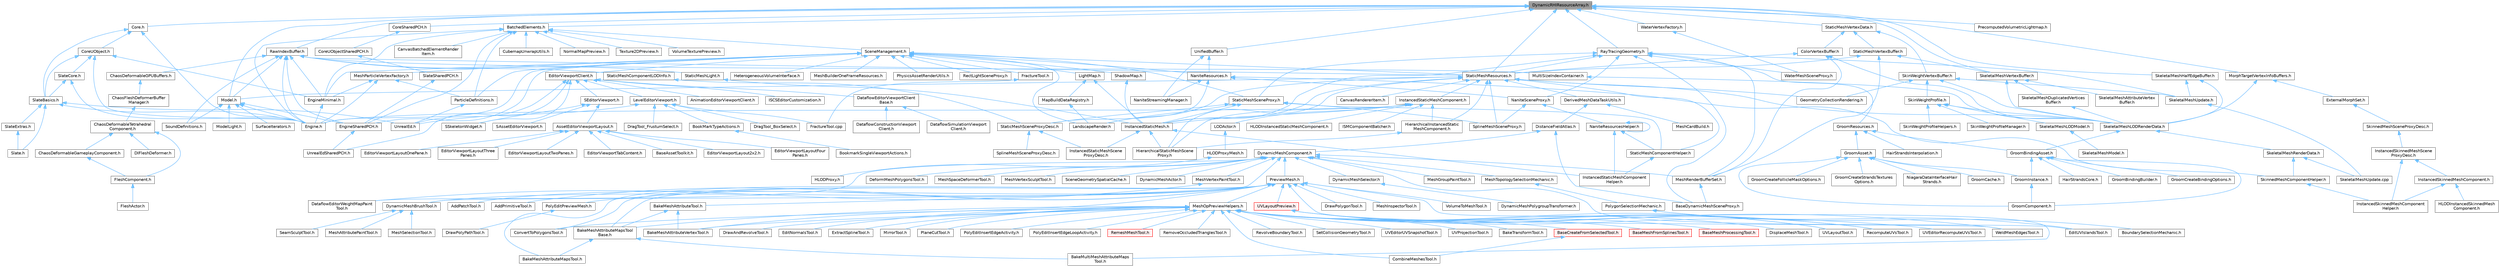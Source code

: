 digraph "DynamicRHIResourceArray.h"
{
 // INTERACTIVE_SVG=YES
 // LATEX_PDF_SIZE
  bgcolor="transparent";
  edge [fontname=Helvetica,fontsize=10,labelfontname=Helvetica,labelfontsize=10];
  node [fontname=Helvetica,fontsize=10,shape=box,height=0.2,width=0.4];
  Node1 [id="Node000001",label="DynamicRHIResourceArray.h",height=0.2,width=0.4,color="gray40", fillcolor="grey60", style="filled", fontcolor="black",tooltip=" "];
  Node1 -> Node2 [id="edge1_Node000001_Node000002",dir="back",color="steelblue1",style="solid",tooltip=" "];
  Node2 [id="Node000002",label="BatchedElements.h",height=0.2,width=0.4,color="grey40", fillcolor="white", style="filled",URL="$d5/dde/BatchedElements_8h.html",tooltip=" "];
  Node2 -> Node3 [id="edge2_Node000002_Node000003",dir="back",color="steelblue1",style="solid",tooltip=" "];
  Node3 [id="Node000003",label="CanvasBatchedElementRender\lItem.h",height=0.2,width=0.4,color="grey40", fillcolor="white", style="filled",URL="$d4/d4b/CanvasBatchedElementRenderItem_8h.html",tooltip=" "];
  Node2 -> Node4 [id="edge3_Node000002_Node000004",dir="back",color="steelblue1",style="solid",tooltip=" "];
  Node4 [id="Node000004",label="CubemapUnwrapUtils.h",height=0.2,width=0.4,color="grey40", fillcolor="white", style="filled",URL="$dd/d68/CubemapUnwrapUtils_8h.html",tooltip=" "];
  Node2 -> Node5 [id="edge4_Node000002_Node000005",dir="back",color="steelblue1",style="solid",tooltip=" "];
  Node5 [id="Node000005",label="Engine.h",height=0.2,width=0.4,color="grey40", fillcolor="white", style="filled",URL="$d1/d34/Public_2Engine_8h.html",tooltip=" "];
  Node2 -> Node6 [id="edge5_Node000002_Node000006",dir="back",color="steelblue1",style="solid",tooltip=" "];
  Node6 [id="Node000006",label="EngineMinimal.h",height=0.2,width=0.4,color="grey40", fillcolor="white", style="filled",URL="$d0/d2c/EngineMinimal_8h.html",tooltip=" "];
  Node6 -> Node5 [id="edge6_Node000006_Node000005",dir="back",color="steelblue1",style="solid",tooltip=" "];
  Node2 -> Node7 [id="edge7_Node000002_Node000007",dir="back",color="steelblue1",style="solid",tooltip=" "];
  Node7 [id="Node000007",label="EngineSharedPCH.h",height=0.2,width=0.4,color="grey40", fillcolor="white", style="filled",URL="$dc/dbb/EngineSharedPCH_8h.html",tooltip=" "];
  Node7 -> Node8 [id="edge8_Node000007_Node000008",dir="back",color="steelblue1",style="solid",tooltip=" "];
  Node8 [id="Node000008",label="UnrealEdSharedPCH.h",height=0.2,width=0.4,color="grey40", fillcolor="white", style="filled",URL="$d1/de6/UnrealEdSharedPCH_8h.html",tooltip=" "];
  Node2 -> Node9 [id="edge9_Node000002_Node000009",dir="back",color="steelblue1",style="solid",tooltip=" "];
  Node9 [id="Node000009",label="NormalMapPreview.h",height=0.2,width=0.4,color="grey40", fillcolor="white", style="filled",URL="$d2/dbe/NormalMapPreview_8h.html",tooltip=" "];
  Node2 -> Node10 [id="edge10_Node000002_Node000010",dir="back",color="steelblue1",style="solid",tooltip=" "];
  Node10 [id="Node000010",label="ParticleDefinitions.h",height=0.2,width=0.4,color="grey40", fillcolor="white", style="filled",URL="$db/dde/ParticleDefinitions_8h.html",tooltip=" "];
  Node10 -> Node11 [id="edge11_Node000010_Node000011",dir="back",color="steelblue1",style="solid",tooltip=" "];
  Node11 [id="Node000011",label="UnrealEd.h",height=0.2,width=0.4,color="grey40", fillcolor="white", style="filled",URL="$d2/d5f/UnrealEd_8h.html",tooltip=" "];
  Node2 -> Node12 [id="edge12_Node000002_Node000012",dir="back",color="steelblue1",style="solid",tooltip=" "];
  Node12 [id="Node000012",label="SceneManagement.h",height=0.2,width=0.4,color="grey40", fillcolor="white", style="filled",URL="$de/db9/SceneManagement_8h.html",tooltip=" "];
  Node12 -> Node13 [id="edge13_Node000012_Node000013",dir="back",color="steelblue1",style="solid",tooltip=" "];
  Node13 [id="Node000013",label="EditorViewportClient.h",height=0.2,width=0.4,color="grey40", fillcolor="white", style="filled",URL="$d4/d41/EditorViewportClient_8h.html",tooltip=" "];
  Node13 -> Node14 [id="edge14_Node000013_Node000014",dir="back",color="steelblue1",style="solid",tooltip=" "];
  Node14 [id="Node000014",label="AnimationEditorViewportClient.h",height=0.2,width=0.4,color="grey40", fillcolor="white", style="filled",URL="$d1/d45/AnimationEditorViewportClient_8h.html",tooltip=" "];
  Node13 -> Node15 [id="edge15_Node000013_Node000015",dir="back",color="steelblue1",style="solid",tooltip=" "];
  Node15 [id="Node000015",label="DataflowEditorViewportClient\lBase.h",height=0.2,width=0.4,color="grey40", fillcolor="white", style="filled",URL="$d8/ddd/DataflowEditorViewportClientBase_8h.html",tooltip=" "];
  Node15 -> Node16 [id="edge16_Node000015_Node000016",dir="back",color="steelblue1",style="solid",tooltip=" "];
  Node16 [id="Node000016",label="DataflowConstructionViewport\lClient.h",height=0.2,width=0.4,color="grey40", fillcolor="white", style="filled",URL="$d5/da1/DataflowConstructionViewportClient_8h.html",tooltip=" "];
  Node15 -> Node17 [id="edge17_Node000015_Node000017",dir="back",color="steelblue1",style="solid",tooltip=" "];
  Node17 [id="Node000017",label="DataflowSimulationViewport\lClient.h",height=0.2,width=0.4,color="grey40", fillcolor="white", style="filled",URL="$da/d6a/DataflowSimulationViewportClient_8h.html",tooltip=" "];
  Node13 -> Node18 [id="edge18_Node000013_Node000018",dir="back",color="steelblue1",style="solid",tooltip=" "];
  Node18 [id="Node000018",label="ISCSEditorCustomization.h",height=0.2,width=0.4,color="grey40", fillcolor="white", style="filled",URL="$de/d19/ISCSEditorCustomization_8h.html",tooltip=" "];
  Node13 -> Node19 [id="edge19_Node000013_Node000019",dir="back",color="steelblue1",style="solid",tooltip=" "];
  Node19 [id="Node000019",label="LevelEditorViewport.h",height=0.2,width=0.4,color="grey40", fillcolor="white", style="filled",URL="$d4/ddf/LevelEditorViewport_8h.html",tooltip=" "];
  Node19 -> Node20 [id="edge20_Node000019_Node000020",dir="back",color="steelblue1",style="solid",tooltip=" "];
  Node20 [id="Node000020",label="BookMarkTypeActions.h",height=0.2,width=0.4,color="grey40", fillcolor="white", style="filled",URL="$d0/d2f/BookMarkTypeActions_8h.html",tooltip=" "];
  Node20 -> Node21 [id="edge21_Node000020_Node000021",dir="back",color="steelblue1",style="solid",tooltip=" "];
  Node21 [id="Node000021",label="BookmarkSingleViewportActions.h",height=0.2,width=0.4,color="grey40", fillcolor="white", style="filled",URL="$d3/dd5/BookmarkSingleViewportActions_8h.html",tooltip=" "];
  Node19 -> Node22 [id="edge22_Node000019_Node000022",dir="back",color="steelblue1",style="solid",tooltip=" "];
  Node22 [id="Node000022",label="DragTool_BoxSelect.h",height=0.2,width=0.4,color="grey40", fillcolor="white", style="filled",URL="$da/dbf/DragTool__BoxSelect_8h.html",tooltip=" "];
  Node19 -> Node23 [id="edge23_Node000019_Node000023",dir="back",color="steelblue1",style="solid",tooltip=" "];
  Node23 [id="Node000023",label="DragTool_FrustumSelect.h",height=0.2,width=0.4,color="grey40", fillcolor="white", style="filled",URL="$db/de7/DragTool__FrustumSelect_8h.html",tooltip=" "];
  Node19 -> Node24 [id="edge24_Node000019_Node000024",dir="back",color="steelblue1",style="solid",tooltip=" "];
  Node24 [id="Node000024",label="FractureTool.cpp",height=0.2,width=0.4,color="grey40", fillcolor="white", style="filled",URL="$dc/d9a/FractureTool_8cpp.html",tooltip=" "];
  Node19 -> Node11 [id="edge25_Node000019_Node000011",dir="back",color="steelblue1",style="solid",tooltip=" "];
  Node13 -> Node25 [id="edge26_Node000013_Node000025",dir="back",color="steelblue1",style="solid",tooltip=" "];
  Node25 [id="Node000025",label="SEditorViewport.h",height=0.2,width=0.4,color="grey40", fillcolor="white", style="filled",URL="$dd/de0/SEditorViewport_8h.html",tooltip=" "];
  Node25 -> Node26 [id="edge27_Node000025_Node000026",dir="back",color="steelblue1",style="solid",tooltip=" "];
  Node26 [id="Node000026",label="AssetEditorViewportLayout.h",height=0.2,width=0.4,color="grey40", fillcolor="white", style="filled",URL="$df/d46/AssetEditorViewportLayout_8h.html",tooltip=" "];
  Node26 -> Node27 [id="edge28_Node000026_Node000027",dir="back",color="steelblue1",style="solid",tooltip=" "];
  Node27 [id="Node000027",label="BaseAssetToolkit.h",height=0.2,width=0.4,color="grey40", fillcolor="white", style="filled",URL="$d4/d85/BaseAssetToolkit_8h.html",tooltip=" "];
  Node26 -> Node28 [id="edge29_Node000026_Node000028",dir="back",color="steelblue1",style="solid",tooltip=" "];
  Node28 [id="Node000028",label="EditorViewportLayout2x2.h",height=0.2,width=0.4,color="grey40", fillcolor="white", style="filled",URL="$df/dbd/EditorViewportLayout2x2_8h.html",tooltip=" "];
  Node26 -> Node29 [id="edge30_Node000026_Node000029",dir="back",color="steelblue1",style="solid",tooltip=" "];
  Node29 [id="Node000029",label="EditorViewportLayoutFour\lPanes.h",height=0.2,width=0.4,color="grey40", fillcolor="white", style="filled",URL="$d4/d84/EditorViewportLayoutFourPanes_8h.html",tooltip=" "];
  Node26 -> Node30 [id="edge31_Node000026_Node000030",dir="back",color="steelblue1",style="solid",tooltip=" "];
  Node30 [id="Node000030",label="EditorViewportLayoutOnePane.h",height=0.2,width=0.4,color="grey40", fillcolor="white", style="filled",URL="$d2/da6/EditorViewportLayoutOnePane_8h.html",tooltip=" "];
  Node26 -> Node31 [id="edge32_Node000026_Node000031",dir="back",color="steelblue1",style="solid",tooltip=" "];
  Node31 [id="Node000031",label="EditorViewportLayoutThree\lPanes.h",height=0.2,width=0.4,color="grey40", fillcolor="white", style="filled",URL="$d2/d25/EditorViewportLayoutThreePanes_8h.html",tooltip=" "];
  Node26 -> Node32 [id="edge33_Node000026_Node000032",dir="back",color="steelblue1",style="solid",tooltip=" "];
  Node32 [id="Node000032",label="EditorViewportLayoutTwoPanes.h",height=0.2,width=0.4,color="grey40", fillcolor="white", style="filled",URL="$dc/d66/EditorViewportLayoutTwoPanes_8h.html",tooltip=" "];
  Node26 -> Node33 [id="edge34_Node000026_Node000033",dir="back",color="steelblue1",style="solid",tooltip=" "];
  Node33 [id="Node000033",label="EditorViewportTabContent.h",height=0.2,width=0.4,color="grey40", fillcolor="white", style="filled",URL="$d9/da4/EditorViewportTabContent_8h.html",tooltip=" "];
  Node25 -> Node34 [id="edge35_Node000025_Node000034",dir="back",color="steelblue1",style="solid",tooltip=" "];
  Node34 [id="Node000034",label="SAssetEditorViewport.h",height=0.2,width=0.4,color="grey40", fillcolor="white", style="filled",URL="$df/d5a/SAssetEditorViewport_8h.html",tooltip=" "];
  Node25 -> Node35 [id="edge36_Node000025_Node000035",dir="back",color="steelblue1",style="solid",tooltip=" "];
  Node35 [id="Node000035",label="SSkeletonWidget.h",height=0.2,width=0.4,color="grey40", fillcolor="white", style="filled",URL="$dd/da7/SSkeletonWidget_8h.html",tooltip=" "];
  Node13 -> Node35 [id="edge37_Node000013_Node000035",dir="back",color="steelblue1",style="solid",tooltip=" "];
  Node13 -> Node11 [id="edge38_Node000013_Node000011",dir="back",color="steelblue1",style="solid",tooltip=" "];
  Node13 -> Node8 [id="edge39_Node000013_Node000008",dir="back",color="steelblue1",style="solid",tooltip=" "];
  Node12 -> Node5 [id="edge40_Node000012_Node000005",dir="back",color="steelblue1",style="solid",tooltip=" "];
  Node12 -> Node6 [id="edge41_Node000012_Node000006",dir="back",color="steelblue1",style="solid",tooltip=" "];
  Node12 -> Node7 [id="edge42_Node000012_Node000007",dir="back",color="steelblue1",style="solid",tooltip=" "];
  Node12 -> Node36 [id="edge43_Node000012_Node000036",dir="back",color="steelblue1",style="solid",tooltip=" "];
  Node36 [id="Node000036",label="FractureTool.h",height=0.2,width=0.4,color="grey40", fillcolor="white", style="filled",URL="$d4/d30/FractureTool_8h.html",tooltip=" "];
  Node36 -> Node24 [id="edge44_Node000036_Node000024",dir="back",color="steelblue1",style="solid",tooltip=" "];
  Node12 -> Node37 [id="edge45_Node000012_Node000037",dir="back",color="steelblue1",style="solid",tooltip=" "];
  Node37 [id="Node000037",label="HeterogeneousVolumeInterface.h",height=0.2,width=0.4,color="grey40", fillcolor="white", style="filled",URL="$d3/de3/HeterogeneousVolumeInterface_8h.html",tooltip=" "];
  Node12 -> Node38 [id="edge46_Node000012_Node000038",dir="back",color="steelblue1",style="solid",tooltip=" "];
  Node38 [id="Node000038",label="LandscapeRender.h",height=0.2,width=0.4,color="grey40", fillcolor="white", style="filled",URL="$df/d67/LandscapeRender_8h.html",tooltip=" "];
  Node12 -> Node39 [id="edge47_Node000012_Node000039",dir="back",color="steelblue1",style="solid",tooltip=" "];
  Node39 [id="Node000039",label="LightMap.h",height=0.2,width=0.4,color="grey40", fillcolor="white", style="filled",URL="$d1/d76/LightMap_8h.html",tooltip=" "];
  Node39 -> Node40 [id="edge48_Node000039_Node000040",dir="back",color="steelblue1",style="solid",tooltip=" "];
  Node40 [id="Node000040",label="InstancedStaticMesh.h",height=0.2,width=0.4,color="grey40", fillcolor="white", style="filled",URL="$dd/d89/InstancedStaticMesh_8h.html",tooltip=" "];
  Node40 -> Node41 [id="edge49_Node000040_Node000041",dir="back",color="steelblue1",style="solid",tooltip=" "];
  Node41 [id="Node000041",label="HierarchicalStaticMeshScene\lProxy.h",height=0.2,width=0.4,color="grey40", fillcolor="white", style="filled",URL="$d3/d4d/HierarchicalStaticMeshSceneProxy_8h.html",tooltip=" "];
  Node40 -> Node42 [id="edge50_Node000040_Node000042",dir="back",color="steelblue1",style="solid",tooltip=" "];
  Node42 [id="Node000042",label="InstancedStaticMeshComponent\lHelper.h",height=0.2,width=0.4,color="grey40", fillcolor="white", style="filled",URL="$dc/dc7/InstancedStaticMeshComponentHelper_8h.html",tooltip=" "];
  Node40 -> Node43 [id="edge51_Node000040_Node000043",dir="back",color="steelblue1",style="solid",tooltip=" "];
  Node43 [id="Node000043",label="InstancedStaticMeshScene\lProxyDesc.h",height=0.2,width=0.4,color="grey40", fillcolor="white", style="filled",URL="$db/dcf/InstancedStaticMeshSceneProxyDesc_8h.html",tooltip=" "];
  Node39 -> Node44 [id="edge52_Node000039_Node000044",dir="back",color="steelblue1",style="solid",tooltip=" "];
  Node44 [id="Node000044",label="MapBuildDataRegistry.h",height=0.2,width=0.4,color="grey40", fillcolor="white", style="filled",URL="$df/dac/MapBuildDataRegistry_8h.html",tooltip=" "];
  Node44 -> Node38 [id="edge53_Node000044_Node000038",dir="back",color="steelblue1",style="solid",tooltip=" "];
  Node12 -> Node45 [id="edge54_Node000012_Node000045",dir="back",color="steelblue1",style="solid",tooltip=" "];
  Node45 [id="Node000045",label="MeshBuilderOneFrameResources.h",height=0.2,width=0.4,color="grey40", fillcolor="white", style="filled",URL="$df/d7c/MeshBuilderOneFrameResources_8h.html",tooltip=" "];
  Node12 -> Node46 [id="edge55_Node000012_Node000046",dir="back",color="steelblue1",style="solid",tooltip=" "];
  Node46 [id="Node000046",label="MeshParticleVertexFactory.h",height=0.2,width=0.4,color="grey40", fillcolor="white", style="filled",URL="$d5/d83/MeshParticleVertexFactory_8h.html",tooltip=" "];
  Node46 -> Node5 [id="edge56_Node000046_Node000005",dir="back",color="steelblue1",style="solid",tooltip=" "];
  Node46 -> Node6 [id="edge57_Node000046_Node000006",dir="back",color="steelblue1",style="solid",tooltip=" "];
  Node46 -> Node10 [id="edge58_Node000046_Node000010",dir="back",color="steelblue1",style="solid",tooltip=" "];
  Node12 -> Node47 [id="edge59_Node000012_Node000047",dir="back",color="steelblue1",style="solid",tooltip=" "];
  Node47 [id="Node000047",label="NaniteResources.h",height=0.2,width=0.4,color="grey40", fillcolor="white", style="filled",URL="$d7/d8b/NaniteResources_8h.html",tooltip=" "];
  Node47 -> Node48 [id="edge60_Node000047_Node000048",dir="back",color="steelblue1",style="solid",tooltip=" "];
  Node48 [id="Node000048",label="NaniteSceneProxy.h",height=0.2,width=0.4,color="grey40", fillcolor="white", style="filled",URL="$de/dae/NaniteSceneProxy_8h.html",tooltip=" "];
  Node48 -> Node49 [id="edge61_Node000048_Node000049",dir="back",color="steelblue1",style="solid",tooltip=" "];
  Node49 [id="Node000049",label="NaniteResourcesHelper.h",height=0.2,width=0.4,color="grey40", fillcolor="white", style="filled",URL="$dc/d48/NaniteResourcesHelper_8h.html",tooltip=" "];
  Node49 -> Node42 [id="edge62_Node000049_Node000042",dir="back",color="steelblue1",style="solid",tooltip=" "];
  Node49 -> Node49 [id="edge63_Node000049_Node000049",dir="back",color="steelblue1",style="solid",tooltip=" "];
  Node49 -> Node50 [id="edge64_Node000049_Node000050",dir="back",color="steelblue1",style="solid",tooltip=" "];
  Node50 [id="Node000050",label="StaticMeshComponentHelper.h",height=0.2,width=0.4,color="grey40", fillcolor="white", style="filled",URL="$dc/dc1/StaticMeshComponentHelper_8h.html",tooltip=" "];
  Node50 -> Node42 [id="edge65_Node000050_Node000042",dir="back",color="steelblue1",style="solid",tooltip=" "];
  Node48 -> Node51 [id="edge66_Node000048_Node000051",dir="back",color="steelblue1",style="solid",tooltip=" "];
  Node51 [id="Node000051",label="SplineMeshSceneProxy.h",height=0.2,width=0.4,color="grey40", fillcolor="white", style="filled",URL="$dd/dcb/SplineMeshSceneProxy_8h.html",tooltip=" "];
  Node47 -> Node52 [id="edge67_Node000047_Node000052",dir="back",color="steelblue1",style="solid",tooltip=" "];
  Node52 [id="Node000052",label="NaniteStreamingManager.h",height=0.2,width=0.4,color="grey40", fillcolor="white", style="filled",URL="$d2/d3f/NaniteStreamingManager_8h.html",tooltip=" "];
  Node47 -> Node53 [id="edge68_Node000047_Node000053",dir="back",color="steelblue1",style="solid",tooltip=" "];
  Node53 [id="Node000053",label="SkinnedMeshComponentHelper.h",height=0.2,width=0.4,color="grey40", fillcolor="white", style="filled",URL="$db/d81/SkinnedMeshComponentHelper_8h.html",tooltip=" "];
  Node53 -> Node54 [id="edge69_Node000053_Node000054",dir="back",color="steelblue1",style="solid",tooltip=" "];
  Node54 [id="Node000054",label="InstancedSkinnedMeshComponent\lHelper.h",height=0.2,width=0.4,color="grey40", fillcolor="white", style="filled",URL="$d1/d86/InstancedSkinnedMeshComponentHelper_8h.html",tooltip=" "];
  Node47 -> Node55 [id="edge70_Node000047_Node000055",dir="back",color="steelblue1",style="solid",tooltip=" "];
  Node55 [id="Node000055",label="StaticMeshSceneProxyDesc.h",height=0.2,width=0.4,color="grey40", fillcolor="white", style="filled",URL="$d0/d31/StaticMeshSceneProxyDesc_8h.html",tooltip=" "];
  Node55 -> Node43 [id="edge71_Node000055_Node000043",dir="back",color="steelblue1",style="solid",tooltip=" "];
  Node55 -> Node56 [id="edge72_Node000055_Node000056",dir="back",color="steelblue1",style="solid",tooltip=" "];
  Node56 [id="Node000056",label="SplineMeshSceneProxyDesc.h",height=0.2,width=0.4,color="grey40", fillcolor="white", style="filled",URL="$db/d1b/SplineMeshSceneProxyDesc_8h.html",tooltip=" "];
  Node12 -> Node10 [id="edge73_Node000012_Node000010",dir="back",color="steelblue1",style="solid",tooltip=" "];
  Node12 -> Node57 [id="edge74_Node000012_Node000057",dir="back",color="steelblue1",style="solid",tooltip=" "];
  Node57 [id="Node000057",label="PhysicsAssetRenderUtils.h",height=0.2,width=0.4,color="grey40", fillcolor="white", style="filled",URL="$d2/dee/PhysicsAssetRenderUtils_8h.html",tooltip=" "];
  Node12 -> Node58 [id="edge75_Node000012_Node000058",dir="back",color="steelblue1",style="solid",tooltip=" "];
  Node58 [id="Node000058",label="RectLightSceneProxy.h",height=0.2,width=0.4,color="grey40", fillcolor="white", style="filled",URL="$d4/d78/RectLightSceneProxy_8h.html",tooltip=" "];
  Node12 -> Node59 [id="edge76_Node000012_Node000059",dir="back",color="steelblue1",style="solid",tooltip=" "];
  Node59 [id="Node000059",label="ShadowMap.h",height=0.2,width=0.4,color="grey40", fillcolor="white", style="filled",URL="$d1/ddb/ShadowMap_8h.html",tooltip=" "];
  Node59 -> Node40 [id="edge77_Node000059_Node000040",dir="back",color="steelblue1",style="solid",tooltip=" "];
  Node12 -> Node60 [id="edge78_Node000012_Node000060",dir="back",color="steelblue1",style="solid",tooltip=" "];
  Node60 [id="Node000060",label="StaticMeshResources.h",height=0.2,width=0.4,color="grey40", fillcolor="white", style="filled",URL="$d0/db7/StaticMeshResources_8h.html",tooltip=" "];
  Node60 -> Node61 [id="edge79_Node000060_Node000061",dir="back",color="steelblue1",style="solid",tooltip=" "];
  Node61 [id="Node000061",label="CanvasRendererItem.h",height=0.2,width=0.4,color="grey40", fillcolor="white", style="filled",URL="$d7/d93/CanvasRendererItem_8h.html",tooltip=" "];
  Node60 -> Node62 [id="edge80_Node000060_Node000062",dir="back",color="steelblue1",style="solid",tooltip=" "];
  Node62 [id="Node000062",label="DerivedMeshDataTaskUtils.h",height=0.2,width=0.4,color="grey40", fillcolor="white", style="filled",URL="$d2/d98/DerivedMeshDataTaskUtils_8h.html",tooltip=" "];
  Node62 -> Node63 [id="edge81_Node000062_Node000063",dir="back",color="steelblue1",style="solid",tooltip=" "];
  Node63 [id="Node000063",label="DistanceFieldAtlas.h",height=0.2,width=0.4,color="grey40", fillcolor="white", style="filled",URL="$df/def/DistanceFieldAtlas_8h.html",tooltip=" "];
  Node63 -> Node64 [id="edge82_Node000063_Node000064",dir="back",color="steelblue1",style="solid",tooltip=" "];
  Node64 [id="Node000064",label="BaseDynamicMeshSceneProxy.h",height=0.2,width=0.4,color="grey40", fillcolor="white", style="filled",URL="$d2/dee/BaseDynamicMeshSceneProxy_8h.html",tooltip=" "];
  Node63 -> Node65 [id="edge83_Node000063_Node000065",dir="back",color="steelblue1",style="solid",tooltip=" "];
  Node65 [id="Node000065",label="DynamicMeshComponent.h",height=0.2,width=0.4,color="grey40", fillcolor="white", style="filled",URL="$d8/d66/DynamicMeshComponent_8h.html",tooltip=" "];
  Node65 -> Node66 [id="edge84_Node000065_Node000066",dir="back",color="steelblue1",style="solid",tooltip=" "];
  Node66 [id="Node000066",label="DataflowEditorWeightMapPaint\lTool.h",height=0.2,width=0.4,color="grey40", fillcolor="white", style="filled",URL="$db/d46/DataflowEditorWeightMapPaintTool_8h.html",tooltip=" "];
  Node65 -> Node67 [id="edge85_Node000065_Node000067",dir="back",color="steelblue1",style="solid",tooltip=" "];
  Node67 [id="Node000067",label="DeformMeshPolygonsTool.h",height=0.2,width=0.4,color="grey40", fillcolor="white", style="filled",URL="$db/d72/DeformMeshPolygonsTool_8h.html",tooltip=" "];
  Node65 -> Node68 [id="edge86_Node000065_Node000068",dir="back",color="steelblue1",style="solid",tooltip=" "];
  Node68 [id="Node000068",label="DynamicMeshActor.h",height=0.2,width=0.4,color="grey40", fillcolor="white", style="filled",URL="$d1/d71/DynamicMeshActor_8h.html",tooltip=" "];
  Node65 -> Node69 [id="edge87_Node000065_Node000069",dir="back",color="steelblue1",style="solid",tooltip=" "];
  Node69 [id="Node000069",label="DynamicMeshBrushTool.h",height=0.2,width=0.4,color="grey40", fillcolor="white", style="filled",URL="$da/d04/DynamicMeshBrushTool_8h.html",tooltip=" "];
  Node69 -> Node70 [id="edge88_Node000069_Node000070",dir="back",color="steelblue1",style="solid",tooltip=" "];
  Node70 [id="Node000070",label="MeshAttributePaintTool.h",height=0.2,width=0.4,color="grey40", fillcolor="white", style="filled",URL="$d3/d29/MeshAttributePaintTool_8h.html",tooltip=" "];
  Node69 -> Node71 [id="edge89_Node000069_Node000071",dir="back",color="steelblue1",style="solid",tooltip=" "];
  Node71 [id="Node000071",label="MeshSelectionTool.h",height=0.2,width=0.4,color="grey40", fillcolor="white", style="filled",URL="$d8/d80/MeshSelectionTool_8h.html",tooltip=" "];
  Node69 -> Node72 [id="edge90_Node000069_Node000072",dir="back",color="steelblue1",style="solid",tooltip=" "];
  Node72 [id="Node000072",label="SeamSculptTool.h",height=0.2,width=0.4,color="grey40", fillcolor="white", style="filled",URL="$d1/d31/SeamSculptTool_8h.html",tooltip=" "];
  Node65 -> Node73 [id="edge91_Node000065_Node000073",dir="back",color="steelblue1",style="solid",tooltip=" "];
  Node73 [id="Node000073",label="DynamicMeshSelector.h",height=0.2,width=0.4,color="grey40", fillcolor="white", style="filled",URL="$dc/d01/DynamicMeshSelector_8h.html",tooltip=" "];
  Node73 -> Node74 [id="edge92_Node000073_Node000074",dir="back",color="steelblue1",style="solid",tooltip=" "];
  Node74 [id="Node000074",label="DynamicMeshPolygroupTransformer.h",height=0.2,width=0.4,color="grey40", fillcolor="white", style="filled",URL="$dc/db2/DynamicMeshPolygroupTransformer_8h.html",tooltip=" "];
  Node65 -> Node75 [id="edge93_Node000065_Node000075",dir="back",color="steelblue1",style="solid",tooltip=" "];
  Node75 [id="Node000075",label="EditUVIslandsTool.h",height=0.2,width=0.4,color="grey40", fillcolor="white", style="filled",URL="$d0/de4/EditUVIslandsTool_8h.html",tooltip=" "];
  Node65 -> Node76 [id="edge94_Node000065_Node000076",dir="back",color="steelblue1",style="solid",tooltip=" "];
  Node76 [id="Node000076",label="MeshGroupPaintTool.h",height=0.2,width=0.4,color="grey40", fillcolor="white", style="filled",URL="$dd/d04/MeshGroupPaintTool_8h.html",tooltip=" "];
  Node65 -> Node77 [id="edge95_Node000065_Node000077",dir="back",color="steelblue1",style="solid",tooltip=" "];
  Node77 [id="Node000077",label="MeshRenderBufferSet.h",height=0.2,width=0.4,color="grey40", fillcolor="white", style="filled",URL="$de/dc2/MeshRenderBufferSet_8h.html",tooltip=" "];
  Node77 -> Node64 [id="edge96_Node000077_Node000064",dir="back",color="steelblue1",style="solid",tooltip=" "];
  Node65 -> Node78 [id="edge97_Node000065_Node000078",dir="back",color="steelblue1",style="solid",tooltip=" "];
  Node78 [id="Node000078",label="MeshSpaceDeformerTool.h",height=0.2,width=0.4,color="grey40", fillcolor="white", style="filled",URL="$d7/dc8/MeshSpaceDeformerTool_8h.html",tooltip=" "];
  Node65 -> Node79 [id="edge98_Node000065_Node000079",dir="back",color="steelblue1",style="solid",tooltip=" "];
  Node79 [id="Node000079",label="MeshTopologySelectionMechanic.h",height=0.2,width=0.4,color="grey40", fillcolor="white", style="filled",URL="$d5/d15/MeshTopologySelectionMechanic_8h.html",tooltip=" "];
  Node79 -> Node80 [id="edge99_Node000079_Node000080",dir="back",color="steelblue1",style="solid",tooltip=" "];
  Node80 [id="Node000080",label="PolygonSelectionMechanic.h",height=0.2,width=0.4,color="grey40", fillcolor="white", style="filled",URL="$da/dff/PolygonSelectionMechanic_8h.html",tooltip=" "];
  Node80 -> Node81 [id="edge100_Node000080_Node000081",dir="back",color="steelblue1",style="solid",tooltip=" "];
  Node81 [id="Node000081",label="BoundarySelectionMechanic.h",height=0.2,width=0.4,color="grey40", fillcolor="white", style="filled",URL="$d8/dd6/BoundarySelectionMechanic_8h.html",tooltip=" "];
  Node80 -> Node75 [id="edge101_Node000080_Node000075",dir="back",color="steelblue1",style="solid",tooltip=" "];
  Node65 -> Node82 [id="edge102_Node000065_Node000082",dir="back",color="steelblue1",style="solid",tooltip=" "];
  Node82 [id="Node000082",label="MeshVertexPaintTool.h",height=0.2,width=0.4,color="grey40", fillcolor="white", style="filled",URL="$db/d74/MeshVertexPaintTool_8h.html",tooltip=" "];
  Node82 -> Node66 [id="edge103_Node000082_Node000066",dir="back",color="steelblue1",style="solid",tooltip=" "];
  Node65 -> Node83 [id="edge104_Node000065_Node000083",dir="back",color="steelblue1",style="solid",tooltip=" "];
  Node83 [id="Node000083",label="MeshVertexSculptTool.h",height=0.2,width=0.4,color="grey40", fillcolor="white", style="filled",URL="$dc/da6/MeshVertexSculptTool_8h.html",tooltip=" "];
  Node65 -> Node84 [id="edge105_Node000065_Node000084",dir="back",color="steelblue1",style="solid",tooltip=" "];
  Node84 [id="Node000084",label="PreviewMesh.h",height=0.2,width=0.4,color="grey40", fillcolor="white", style="filled",URL="$d6/d30/PreviewMesh_8h.html",tooltip=" "];
  Node84 -> Node85 [id="edge106_Node000084_Node000085",dir="back",color="steelblue1",style="solid",tooltip=" "];
  Node85 [id="Node000085",label="AddPatchTool.h",height=0.2,width=0.4,color="grey40", fillcolor="white", style="filled",URL="$d5/deb/AddPatchTool_8h.html",tooltip=" "];
  Node84 -> Node86 [id="edge107_Node000084_Node000086",dir="back",color="steelblue1",style="solid",tooltip=" "];
  Node86 [id="Node000086",label="AddPrimitiveTool.h",height=0.2,width=0.4,color="grey40", fillcolor="white", style="filled",URL="$d5/dbf/AddPrimitiveTool_8h.html",tooltip=" "];
  Node84 -> Node87 [id="edge108_Node000084_Node000087",dir="back",color="steelblue1",style="solid",tooltip=" "];
  Node87 [id="Node000087",label="BakeMeshAttributeMapsTool.h",height=0.2,width=0.4,color="grey40", fillcolor="white", style="filled",URL="$d8/d14/BakeMeshAttributeMapsTool_8h.html",tooltip=" "];
  Node84 -> Node88 [id="edge109_Node000084_Node000088",dir="back",color="steelblue1",style="solid",tooltip=" "];
  Node88 [id="Node000088",label="BakeMeshAttributeMapsTool\lBase.h",height=0.2,width=0.4,color="grey40", fillcolor="white", style="filled",URL="$dc/d68/BakeMeshAttributeMapsToolBase_8h.html",tooltip=" "];
  Node88 -> Node87 [id="edge110_Node000088_Node000087",dir="back",color="steelblue1",style="solid",tooltip=" "];
  Node88 -> Node89 [id="edge111_Node000088_Node000089",dir="back",color="steelblue1",style="solid",tooltip=" "];
  Node89 [id="Node000089",label="BakeMultiMeshAttributeMaps\lTool.h",height=0.2,width=0.4,color="grey40", fillcolor="white", style="filled",URL="$d7/d65/BakeMultiMeshAttributeMapsTool_8h.html",tooltip=" "];
  Node84 -> Node90 [id="edge112_Node000084_Node000090",dir="back",color="steelblue1",style="solid",tooltip=" "];
  Node90 [id="Node000090",label="BakeMeshAttributeTool.h",height=0.2,width=0.4,color="grey40", fillcolor="white", style="filled",URL="$d0/d82/BakeMeshAttributeTool_8h.html",tooltip=" "];
  Node90 -> Node88 [id="edge113_Node000090_Node000088",dir="back",color="steelblue1",style="solid",tooltip=" "];
  Node90 -> Node91 [id="edge114_Node000090_Node000091",dir="back",color="steelblue1",style="solid",tooltip=" "];
  Node91 [id="Node000091",label="BakeMeshAttributeVertexTool.h",height=0.2,width=0.4,color="grey40", fillcolor="white", style="filled",URL="$d6/d76/BakeMeshAttributeVertexTool_8h.html",tooltip=" "];
  Node84 -> Node91 [id="edge115_Node000084_Node000091",dir="back",color="steelblue1",style="solid",tooltip=" "];
  Node84 -> Node89 [id="edge116_Node000084_Node000089",dir="back",color="steelblue1",style="solid",tooltip=" "];
  Node84 -> Node92 [id="edge117_Node000084_Node000092",dir="back",color="steelblue1",style="solid",tooltip=" "];
  Node92 [id="Node000092",label="ConvertToPolygonsTool.h",height=0.2,width=0.4,color="grey40", fillcolor="white", style="filled",URL="$d7/d5a/ConvertToPolygonsTool_8h.html",tooltip=" "];
  Node84 -> Node93 [id="edge118_Node000084_Node000093",dir="back",color="steelblue1",style="solid",tooltip=" "];
  Node93 [id="Node000093",label="DrawPolygonTool.h",height=0.2,width=0.4,color="grey40", fillcolor="white", style="filled",URL="$d0/d15/DrawPolygonTool_8h.html",tooltip=" "];
  Node84 -> Node69 [id="edge119_Node000084_Node000069",dir="back",color="steelblue1",style="solid",tooltip=" "];
  Node84 -> Node94 [id="edge120_Node000084_Node000094",dir="back",color="steelblue1",style="solid",tooltip=" "];
  Node94 [id="Node000094",label="MeshInspectorTool.h",height=0.2,width=0.4,color="grey40", fillcolor="white", style="filled",URL="$de/da1/MeshInspectorTool_8h.html",tooltip=" "];
  Node84 -> Node95 [id="edge121_Node000084_Node000095",dir="back",color="steelblue1",style="solid",tooltip=" "];
  Node95 [id="Node000095",label="MeshOpPreviewHelpers.h",height=0.2,width=0.4,color="grey40", fillcolor="white", style="filled",URL="$de/d33/MeshOpPreviewHelpers_8h.html",tooltip=" "];
  Node95 -> Node88 [id="edge122_Node000095_Node000088",dir="back",color="steelblue1",style="solid",tooltip=" "];
  Node95 -> Node91 [id="edge123_Node000095_Node000091",dir="back",color="steelblue1",style="solid",tooltip=" "];
  Node95 -> Node96 [id="edge124_Node000095_Node000096",dir="back",color="steelblue1",style="solid",tooltip=" "];
  Node96 [id="Node000096",label="BakeTransformTool.h",height=0.2,width=0.4,color="grey40", fillcolor="white", style="filled",URL="$dc/d39/BakeTransformTool_8h.html",tooltip=" "];
  Node95 -> Node97 [id="edge125_Node000095_Node000097",dir="back",color="steelblue1",style="solid",tooltip=" "];
  Node97 [id="Node000097",label="BaseCreateFromSelectedTool.h",height=0.2,width=0.4,color="red", fillcolor="#FFF0F0", style="filled",URL="$de/dc7/BaseCreateFromSelectedTool_8h.html",tooltip=" "];
  Node97 -> Node103 [id="edge126_Node000097_Node000103",dir="back",color="steelblue1",style="solid",tooltip=" "];
  Node103 [id="Node000103",label="CombineMeshesTool.h",height=0.2,width=0.4,color="grey40", fillcolor="white", style="filled",URL="$dd/da3/CombineMeshesTool_8h.html",tooltip=" "];
  Node95 -> Node106 [id="edge127_Node000095_Node000106",dir="back",color="steelblue1",style="solid",tooltip=" "];
  Node106 [id="Node000106",label="BaseMeshFromSplinesTool.h",height=0.2,width=0.4,color="red", fillcolor="#FFF0F0", style="filled",URL="$da/d31/BaseMeshFromSplinesTool_8h.html",tooltip=" "];
  Node95 -> Node109 [id="edge128_Node000095_Node000109",dir="back",color="steelblue1",style="solid",tooltip=" "];
  Node109 [id="Node000109",label="BaseMeshProcessingTool.h",height=0.2,width=0.4,color="red", fillcolor="#FFF0F0", style="filled",URL="$d4/d77/BaseMeshProcessingTool_8h.html",tooltip=" "];
  Node95 -> Node103 [id="edge129_Node000095_Node000103",dir="back",color="steelblue1",style="solid",tooltip=" "];
  Node95 -> Node92 [id="edge130_Node000095_Node000092",dir="back",color="steelblue1",style="solid",tooltip=" "];
  Node95 -> Node112 [id="edge131_Node000095_Node000112",dir="back",color="steelblue1",style="solid",tooltip=" "];
  Node112 [id="Node000112",label="DisplaceMeshTool.h",height=0.2,width=0.4,color="grey40", fillcolor="white", style="filled",URL="$da/d28/DisplaceMeshTool_8h.html",tooltip=" "];
  Node95 -> Node113 [id="edge132_Node000095_Node000113",dir="back",color="steelblue1",style="solid",tooltip=" "];
  Node113 [id="Node000113",label="DrawAndRevolveTool.h",height=0.2,width=0.4,color="grey40", fillcolor="white", style="filled",URL="$d8/d06/DrawAndRevolveTool_8h.html",tooltip=" "];
  Node95 -> Node114 [id="edge133_Node000095_Node000114",dir="back",color="steelblue1",style="solid",tooltip=" "];
  Node114 [id="Node000114",label="EditNormalsTool.h",height=0.2,width=0.4,color="grey40", fillcolor="white", style="filled",URL="$de/d53/EditNormalsTool_8h.html",tooltip=" "];
  Node95 -> Node115 [id="edge134_Node000095_Node000115",dir="back",color="steelblue1",style="solid",tooltip=" "];
  Node115 [id="Node000115",label="ExtractSplineTool.h",height=0.2,width=0.4,color="grey40", fillcolor="white", style="filled",URL="$d3/d4d/ExtractSplineTool_8h.html",tooltip=" "];
  Node95 -> Node116 [id="edge135_Node000095_Node000116",dir="back",color="steelblue1",style="solid",tooltip=" "];
  Node116 [id="Node000116",label="MirrorTool.h",height=0.2,width=0.4,color="grey40", fillcolor="white", style="filled",URL="$d3/dc9/MirrorTool_8h.html",tooltip=" "];
  Node95 -> Node117 [id="edge136_Node000095_Node000117",dir="back",color="steelblue1",style="solid",tooltip=" "];
  Node117 [id="Node000117",label="PlaneCutTool.h",height=0.2,width=0.4,color="grey40", fillcolor="white", style="filled",URL="$dd/def/PlaneCutTool_8h.html",tooltip=" "];
  Node95 -> Node118 [id="edge137_Node000095_Node000118",dir="back",color="steelblue1",style="solid",tooltip=" "];
  Node118 [id="Node000118",label="PolyEditInsertEdgeActivity.h",height=0.2,width=0.4,color="grey40", fillcolor="white", style="filled",URL="$d1/d26/PolyEditInsertEdgeActivity_8h.html",tooltip=" "];
  Node95 -> Node119 [id="edge138_Node000095_Node000119",dir="back",color="steelblue1",style="solid",tooltip=" "];
  Node119 [id="Node000119",label="PolyEditInsertEdgeLoopActivity.h",height=0.2,width=0.4,color="grey40", fillcolor="white", style="filled",URL="$d5/d37/PolyEditInsertEdgeLoopActivity_8h.html",tooltip=" "];
  Node95 -> Node120 [id="edge139_Node000095_Node000120",dir="back",color="steelblue1",style="solid",tooltip=" "];
  Node120 [id="Node000120",label="RecomputeUVsTool.h",height=0.2,width=0.4,color="grey40", fillcolor="white", style="filled",URL="$d0/d92/RecomputeUVsTool_8h.html",tooltip=" "];
  Node95 -> Node121 [id="edge140_Node000095_Node000121",dir="back",color="steelblue1",style="solid",tooltip=" "];
  Node121 [id="Node000121",label="RemeshMeshTool.h",height=0.2,width=0.4,color="red", fillcolor="#FFF0F0", style="filled",URL="$dc/dd6/RemeshMeshTool_8h.html",tooltip=" "];
  Node95 -> Node123 [id="edge141_Node000095_Node000123",dir="back",color="steelblue1",style="solid",tooltip=" "];
  Node123 [id="Node000123",label="RemoveOccludedTrianglesTool.h",height=0.2,width=0.4,color="grey40", fillcolor="white", style="filled",URL="$d9/da1/RemoveOccludedTrianglesTool_8h.html",tooltip=" "];
  Node95 -> Node124 [id="edge142_Node000095_Node000124",dir="back",color="steelblue1",style="solid",tooltip=" "];
  Node124 [id="Node000124",label="RevolveBoundaryTool.h",height=0.2,width=0.4,color="grey40", fillcolor="white", style="filled",URL="$da/dce/RevolveBoundaryTool_8h.html",tooltip=" "];
  Node95 -> Node125 [id="edge143_Node000095_Node000125",dir="back",color="steelblue1",style="solid",tooltip=" "];
  Node125 [id="Node000125",label="SetCollisionGeometryTool.h",height=0.2,width=0.4,color="grey40", fillcolor="white", style="filled",URL="$d0/de6/SetCollisionGeometryTool_8h.html",tooltip=" "];
  Node95 -> Node126 [id="edge144_Node000095_Node000126",dir="back",color="steelblue1",style="solid",tooltip=" "];
  Node126 [id="Node000126",label="UVEditorUVSnapshotTool.h",height=0.2,width=0.4,color="grey40", fillcolor="white", style="filled",URL="$d4/dd6/UVEditorUVSnapshotTool_8h.html",tooltip=" "];
  Node95 -> Node127 [id="edge145_Node000095_Node000127",dir="back",color="steelblue1",style="solid",tooltip=" "];
  Node127 [id="Node000127",label="UVLayoutTool.h",height=0.2,width=0.4,color="grey40", fillcolor="white", style="filled",URL="$d6/d89/UVLayoutTool_8h.html",tooltip=" "];
  Node95 -> Node128 [id="edge146_Node000095_Node000128",dir="back",color="steelblue1",style="solid",tooltip=" "];
  Node128 [id="Node000128",label="UVProjectionTool.h",height=0.2,width=0.4,color="grey40", fillcolor="white", style="filled",URL="$d5/d4f/UVProjectionTool_8h.html",tooltip=" "];
  Node95 -> Node129 [id="edge147_Node000095_Node000129",dir="back",color="steelblue1",style="solid",tooltip=" "];
  Node129 [id="Node000129",label="WeldMeshEdgesTool.h",height=0.2,width=0.4,color="grey40", fillcolor="white", style="filled",URL="$d5/d6e/WeldMeshEdgesTool_8h.html",tooltip=" "];
  Node84 -> Node130 [id="edge148_Node000084_Node000130",dir="back",color="steelblue1",style="solid",tooltip=" "];
  Node130 [id="Node000130",label="PolyEditPreviewMesh.h",height=0.2,width=0.4,color="grey40", fillcolor="white", style="filled",URL="$d2/de8/PolyEditPreviewMesh_8h.html",tooltip=" "];
  Node130 -> Node131 [id="edge149_Node000130_Node000131",dir="back",color="steelblue1",style="solid",tooltip=" "];
  Node131 [id="Node000131",label="DrawPolyPathTool.h",height=0.2,width=0.4,color="grey40", fillcolor="white", style="filled",URL="$dc/d3e/DrawPolyPathTool_8h.html",tooltip=" "];
  Node84 -> Node132 [id="edge150_Node000084_Node000132",dir="back",color="steelblue1",style="solid",tooltip=" "];
  Node132 [id="Node000132",label="UVLayoutPreview.h",height=0.2,width=0.4,color="red", fillcolor="#FFF0F0", style="filled",URL="$dd/d16/UVLayoutPreview_8h.html",tooltip=" "];
  Node132 -> Node120 [id="edge151_Node000132_Node000120",dir="back",color="steelblue1",style="solid",tooltip=" "];
  Node132 -> Node133 [id="edge152_Node000132_Node000133",dir="back",color="steelblue1",style="solid",tooltip=" "];
  Node133 [id="Node000133",label="UVEditorRecomputeUVsTool.h",height=0.2,width=0.4,color="grey40", fillcolor="white", style="filled",URL="$d2/db8/UVEditorRecomputeUVsTool_8h.html",tooltip=" "];
  Node132 -> Node127 [id="edge153_Node000132_Node000127",dir="back",color="steelblue1",style="solid",tooltip=" "];
  Node84 -> Node135 [id="edge154_Node000084_Node000135",dir="back",color="steelblue1",style="solid",tooltip=" "];
  Node135 [id="Node000135",label="VolumeToMeshTool.h",height=0.2,width=0.4,color="grey40", fillcolor="white", style="filled",URL="$de/d64/VolumeToMeshTool_8h.html",tooltip=" "];
  Node84 -> Node129 [id="edge155_Node000084_Node000129",dir="back",color="steelblue1",style="solid",tooltip=" "];
  Node65 -> Node136 [id="edge156_Node000065_Node000136",dir="back",color="steelblue1",style="solid",tooltip=" "];
  Node136 [id="Node000136",label="SceneGeometrySpatialCache.h",height=0.2,width=0.4,color="grey40", fillcolor="white", style="filled",URL="$d6/d6f/SceneGeometrySpatialCache_8h.html",tooltip=" "];
  Node62 -> Node137 [id="edge157_Node000062_Node000137",dir="back",color="steelblue1",style="solid",tooltip=" "];
  Node137 [id="Node000137",label="MeshCardBuild.h",height=0.2,width=0.4,color="grey40", fillcolor="white", style="filled",URL="$d8/df6/MeshCardBuild_8h.html",tooltip=" "];
  Node60 -> Node138 [id="edge158_Node000060_Node000138",dir="back",color="steelblue1",style="solid",tooltip=" "];
  Node138 [id="Node000138",label="GeometryCollectionRendering.h",height=0.2,width=0.4,color="grey40", fillcolor="white", style="filled",URL="$dc/d68/GeometryCollectionRendering_8h.html",tooltip=" "];
  Node60 -> Node139 [id="edge159_Node000060_Node000139",dir="back",color="steelblue1",style="solid",tooltip=" "];
  Node139 [id="Node000139",label="HierarchicalInstancedStatic\lMeshComponent.h",height=0.2,width=0.4,color="grey40", fillcolor="white", style="filled",URL="$d3/ddb/HierarchicalInstancedStaticMeshComponent_8h.html",tooltip=" "];
  Node139 -> Node41 [id="edge160_Node000139_Node000041",dir="back",color="steelblue1",style="solid",tooltip=" "];
  Node60 -> Node41 [id="edge161_Node000060_Node000041",dir="back",color="steelblue1",style="solid",tooltip=" "];
  Node60 -> Node40 [id="edge162_Node000060_Node000040",dir="back",color="steelblue1",style="solid",tooltip=" "];
  Node60 -> Node140 [id="edge163_Node000060_Node000140",dir="back",color="steelblue1",style="solid",tooltip=" "];
  Node140 [id="Node000140",label="InstancedStaticMeshComponent.h",height=0.2,width=0.4,color="grey40", fillcolor="white", style="filled",URL="$d8/d5d/InstancedStaticMeshComponent_8h.html",tooltip=" "];
  Node140 -> Node5 [id="edge164_Node000140_Node000005",dir="back",color="steelblue1",style="solid",tooltip=" "];
  Node140 -> Node141 [id="edge165_Node000140_Node000141",dir="back",color="steelblue1",style="solid",tooltip=" "];
  Node141 [id="Node000141",label="HLODInstancedStaticMeshComponent.h",height=0.2,width=0.4,color="grey40", fillcolor="white", style="filled",URL="$dd/d88/HLODInstancedStaticMeshComponent_8h.html",tooltip=" "];
  Node140 -> Node139 [id="edge166_Node000140_Node000139",dir="back",color="steelblue1",style="solid",tooltip=" "];
  Node140 -> Node41 [id="edge167_Node000140_Node000041",dir="back",color="steelblue1",style="solid",tooltip=" "];
  Node140 -> Node142 [id="edge168_Node000140_Node000142",dir="back",color="steelblue1",style="solid",tooltip=" "];
  Node142 [id="Node000142",label="ISMComponentBatcher.h",height=0.2,width=0.4,color="grey40", fillcolor="white", style="filled",URL="$d8/def/ISMComponentBatcher_8h.html",tooltip=" "];
  Node140 -> Node40 [id="edge169_Node000140_Node000040",dir="back",color="steelblue1",style="solid",tooltip=" "];
  Node140 -> Node143 [id="edge170_Node000140_Node000143",dir="back",color="steelblue1",style="solid",tooltip=" "];
  Node143 [id="Node000143",label="LODActor.h",height=0.2,width=0.4,color="grey40", fillcolor="white", style="filled",URL="$df/de0/LODActor_8h.html",tooltip=" "];
  Node143 -> Node144 [id="edge171_Node000143_Node000144",dir="back",color="steelblue1",style="solid",tooltip=" "];
  Node144 [id="Node000144",label="HLODProxyMesh.h",height=0.2,width=0.4,color="grey40", fillcolor="white", style="filled",URL="$d6/dfc/HLODProxyMesh_8h.html",tooltip=" "];
  Node144 -> Node145 [id="edge172_Node000144_Node000145",dir="back",color="steelblue1",style="solid",tooltip=" "];
  Node145 [id="Node000145",label="HLODProxy.h",height=0.2,width=0.4,color="grey40", fillcolor="white", style="filled",URL="$dc/d2d/HLODProxy_8h.html",tooltip=" "];
  Node60 -> Node38 [id="edge173_Node000060_Node000038",dir="back",color="steelblue1",style="solid",tooltip=" "];
  Node60 -> Node146 [id="edge174_Node000060_Node000146",dir="back",color="steelblue1",style="solid",tooltip=" "];
  Node146 [id="Node000146",label="Model.h",height=0.2,width=0.4,color="grey40", fillcolor="white", style="filled",URL="$dd/d63/Public_2Model_8h.html",tooltip=" "];
  Node146 -> Node5 [id="edge175_Node000146_Node000005",dir="back",color="steelblue1",style="solid",tooltip=" "];
  Node146 -> Node7 [id="edge176_Node000146_Node000007",dir="back",color="steelblue1",style="solid",tooltip=" "];
  Node146 -> Node147 [id="edge177_Node000146_Node000147",dir="back",color="steelblue1",style="solid",tooltip=" "];
  Node147 [id="Node000147",label="ModelLight.h",height=0.2,width=0.4,color="grey40", fillcolor="white", style="filled",URL="$d2/d80/ModelLight_8h.html",tooltip=" "];
  Node146 -> Node148 [id="edge178_Node000146_Node000148",dir="back",color="steelblue1",style="solid",tooltip=" "];
  Node148 [id="Node000148",label="SoundDefinitions.h",height=0.2,width=0.4,color="grey40", fillcolor="white", style="filled",URL="$d4/da9/SoundDefinitions_8h.html",tooltip=" "];
  Node146 -> Node149 [id="edge179_Node000146_Node000149",dir="back",color="steelblue1",style="solid",tooltip=" "];
  Node149 [id="Node000149",label="SurfaceIterators.h",height=0.2,width=0.4,color="grey40", fillcolor="white", style="filled",URL="$da/de6/SurfaceIterators_8h.html",tooltip=" "];
  Node60 -> Node150 [id="edge180_Node000060_Node000150",dir="back",color="steelblue1",style="solid",tooltip=" "];
  Node150 [id="Node000150",label="SkeletalMeshLODRenderData.h",height=0.2,width=0.4,color="grey40", fillcolor="white", style="filled",URL="$d0/d5a/SkeletalMeshLODRenderData_8h.html",tooltip=" "];
  Node150 -> Node151 [id="edge181_Node000150_Node000151",dir="back",color="steelblue1",style="solid",tooltip=" "];
  Node151 [id="Node000151",label="GroomBindingAsset.h",height=0.2,width=0.4,color="grey40", fillcolor="white", style="filled",URL="$de/d26/GroomBindingAsset_8h.html",tooltip=" "];
  Node151 -> Node152 [id="edge182_Node000151_Node000152",dir="back",color="steelblue1",style="solid",tooltip=" "];
  Node152 [id="Node000152",label="GroomBindingBuilder.h",height=0.2,width=0.4,color="grey40", fillcolor="white", style="filled",URL="$d2/d2f/GroomBindingBuilder_8h.html",tooltip=" "];
  Node151 -> Node153 [id="edge183_Node000151_Node000153",dir="back",color="steelblue1",style="solid",tooltip=" "];
  Node153 [id="Node000153",label="GroomComponent.h",height=0.2,width=0.4,color="grey40", fillcolor="white", style="filled",URL="$de/d2e/GroomComponent_8h.html",tooltip=" "];
  Node151 -> Node154 [id="edge184_Node000151_Node000154",dir="back",color="steelblue1",style="solid",tooltip=" "];
  Node154 [id="Node000154",label="GroomCreateBindingOptions.h",height=0.2,width=0.4,color="grey40", fillcolor="white", style="filled",URL="$d5/dba/GroomCreateBindingOptions_8h.html",tooltip=" "];
  Node151 -> Node155 [id="edge185_Node000151_Node000155",dir="back",color="steelblue1",style="solid",tooltip=" "];
  Node155 [id="Node000155",label="GroomInstance.h",height=0.2,width=0.4,color="grey40", fillcolor="white", style="filled",URL="$dd/d47/GroomInstance_8h.html",tooltip=" "];
  Node155 -> Node153 [id="edge186_Node000155_Node000153",dir="back",color="steelblue1",style="solid",tooltip=" "];
  Node151 -> Node156 [id="edge187_Node000151_Node000156",dir="back",color="steelblue1",style="solid",tooltip=" "];
  Node156 [id="Node000156",label="HairStrandsCore.h",height=0.2,width=0.4,color="grey40", fillcolor="white", style="filled",URL="$d7/def/HairStrandsCore_8h.html",tooltip=" "];
  Node150 -> Node157 [id="edge188_Node000150_Node000157",dir="back",color="steelblue1",style="solid",tooltip=" "];
  Node157 [id="Node000157",label="SkeletalMeshRenderData.h",height=0.2,width=0.4,color="grey40", fillcolor="white", style="filled",URL="$d9/d14/SkeletalMeshRenderData_8h.html",tooltip=" "];
  Node157 -> Node158 [id="edge189_Node000157_Node000158",dir="back",color="steelblue1",style="solid",tooltip=" "];
  Node158 [id="Node000158",label="SkeletalMeshUpdate.cpp",height=0.2,width=0.4,color="grey40", fillcolor="white", style="filled",URL="$db/d45/SkeletalMeshUpdate_8cpp.html",tooltip=" "];
  Node157 -> Node53 [id="edge190_Node000157_Node000053",dir="back",color="steelblue1",style="solid",tooltip=" "];
  Node60 -> Node51 [id="edge191_Node000060_Node000051",dir="back",color="steelblue1",style="solid",tooltip=" "];
  Node60 -> Node50 [id="edge192_Node000060_Node000050",dir="back",color="steelblue1",style="solid",tooltip=" "];
  Node12 -> Node159 [id="edge193_Node000012_Node000159",dir="back",color="steelblue1",style="solid",tooltip=" "];
  Node159 [id="Node000159",label="StaticMeshSceneProxy.h",height=0.2,width=0.4,color="grey40", fillcolor="white", style="filled",URL="$d8/d6d/StaticMeshSceneProxy_8h.html",tooltip=" "];
  Node159 -> Node40 [id="edge194_Node000159_Node000040",dir="back",color="steelblue1",style="solid",tooltip=" "];
  Node159 -> Node38 [id="edge195_Node000159_Node000038",dir="back",color="steelblue1",style="solid",tooltip=" "];
  Node159 -> Node51 [id="edge196_Node000159_Node000051",dir="back",color="steelblue1",style="solid",tooltip=" "];
  Node159 -> Node50 [id="edge197_Node000159_Node000050",dir="back",color="steelblue1",style="solid",tooltip=" "];
  Node159 -> Node55 [id="edge198_Node000159_Node000055",dir="back",color="steelblue1",style="solid",tooltip=" "];
  Node2 -> Node160 [id="edge199_Node000002_Node000160",dir="back",color="steelblue1",style="solid",tooltip=" "];
  Node160 [id="Node000160",label="Texture2DPreview.h",height=0.2,width=0.4,color="grey40", fillcolor="white", style="filled",URL="$d7/d83/Texture2DPreview_8h.html",tooltip=" "];
  Node2 -> Node161 [id="edge200_Node000002_Node000161",dir="back",color="steelblue1",style="solid",tooltip=" "];
  Node161 [id="Node000161",label="VolumeTexturePreview.h",height=0.2,width=0.4,color="grey40", fillcolor="white", style="filled",URL="$d5/df0/VolumeTexturePreview_8h.html",tooltip=" "];
  Node1 -> Node162 [id="edge201_Node000001_Node000162",dir="back",color="steelblue1",style="solid",tooltip=" "];
  Node162 [id="Node000162",label="Core.h",height=0.2,width=0.4,color="grey40", fillcolor="white", style="filled",URL="$d6/dd7/Core_8h.html",tooltip=" "];
  Node162 -> Node163 [id="edge202_Node000162_Node000163",dir="back",color="steelblue1",style="solid",tooltip=" "];
  Node163 [id="Node000163",label="CoreUObject.h",height=0.2,width=0.4,color="grey40", fillcolor="white", style="filled",URL="$d0/ded/CoreUObject_8h.html",tooltip=" "];
  Node163 -> Node5 [id="edge203_Node000163_Node000005",dir="back",color="steelblue1",style="solid",tooltip=" "];
  Node163 -> Node6 [id="edge204_Node000163_Node000006",dir="back",color="steelblue1",style="solid",tooltip=" "];
  Node163 -> Node164 [id="edge205_Node000163_Node000164",dir="back",color="steelblue1",style="solid",tooltip=" "];
  Node164 [id="Node000164",label="SlateBasics.h",height=0.2,width=0.4,color="grey40", fillcolor="white", style="filled",URL="$da/d2f/SlateBasics_8h.html",tooltip=" "];
  Node164 -> Node5 [id="edge206_Node000164_Node000005",dir="back",color="steelblue1",style="solid",tooltip=" "];
  Node164 -> Node165 [id="edge207_Node000164_Node000165",dir="back",color="steelblue1",style="solid",tooltip=" "];
  Node165 [id="Node000165",label="Slate.h",height=0.2,width=0.4,color="grey40", fillcolor="white", style="filled",URL="$d2/dc0/Slate_8h.html",tooltip=" "];
  Node164 -> Node166 [id="edge208_Node000164_Node000166",dir="back",color="steelblue1",style="solid",tooltip=" "];
  Node166 [id="Node000166",label="SlateExtras.h",height=0.2,width=0.4,color="grey40", fillcolor="white", style="filled",URL="$d8/dec/SlateExtras_8h.html",tooltip=" "];
  Node166 -> Node165 [id="edge209_Node000166_Node000165",dir="back",color="steelblue1",style="solid",tooltip=" "];
  Node164 -> Node11 [id="edge210_Node000164_Node000011",dir="back",color="steelblue1",style="solid",tooltip=" "];
  Node163 -> Node167 [id="edge211_Node000163_Node000167",dir="back",color="steelblue1",style="solid",tooltip=" "];
  Node167 [id="Node000167",label="SlateCore.h",height=0.2,width=0.4,color="grey40", fillcolor="white", style="filled",URL="$dc/d03/SlateCore_8h.html",tooltip=" "];
  Node167 -> Node5 [id="edge212_Node000167_Node000005",dir="back",color="steelblue1",style="solid",tooltip=" "];
  Node167 -> Node164 [id="edge213_Node000167_Node000164",dir="back",color="steelblue1",style="solid",tooltip=" "];
  Node162 -> Node5 [id="edge214_Node000162_Node000005",dir="back",color="steelblue1",style="solid",tooltip=" "];
  Node162 -> Node164 [id="edge215_Node000162_Node000164",dir="back",color="steelblue1",style="solid",tooltip=" "];
  Node1 -> Node168 [id="edge216_Node000001_Node000168",dir="back",color="steelblue1",style="solid",tooltip=" "];
  Node168 [id="Node000168",label="CoreSharedPCH.h",height=0.2,width=0.4,color="grey40", fillcolor="white", style="filled",URL="$d8/de5/CoreSharedPCH_8h.html",tooltip=" "];
  Node168 -> Node169 [id="edge217_Node000168_Node000169",dir="back",color="steelblue1",style="solid",tooltip=" "];
  Node169 [id="Node000169",label="CoreUObjectSharedPCH.h",height=0.2,width=0.4,color="grey40", fillcolor="white", style="filled",URL="$de/d2f/CoreUObjectSharedPCH_8h.html",tooltip=" "];
  Node169 -> Node170 [id="edge218_Node000169_Node000170",dir="back",color="steelblue1",style="solid",tooltip=" "];
  Node170 [id="Node000170",label="SlateSharedPCH.h",height=0.2,width=0.4,color="grey40", fillcolor="white", style="filled",URL="$d1/dfc/SlateSharedPCH_8h.html",tooltip=" "];
  Node170 -> Node7 [id="edge219_Node000170_Node000007",dir="back",color="steelblue1",style="solid",tooltip=" "];
  Node1 -> Node146 [id="edge220_Node000001_Node000146",dir="back",color="steelblue1",style="solid",tooltip=" "];
  Node1 -> Node171 [id="edge221_Node000001_Node000171",dir="back",color="steelblue1",style="solid",tooltip=" "];
  Node171 [id="Node000171",label="MorphTargetVertexInfoBuffers.h",height=0.2,width=0.4,color="grey40", fillcolor="white", style="filled",URL="$d5/d15/MorphTargetVertexInfoBuffers_8h.html",tooltip=" "];
  Node171 -> Node172 [id="edge222_Node000171_Node000172",dir="back",color="steelblue1",style="solid",tooltip=" "];
  Node172 [id="Node000172",label="ExternalMorphSet.h",height=0.2,width=0.4,color="grey40", fillcolor="white", style="filled",URL="$d4/dc7/ExternalMorphSet_8h.html",tooltip=" "];
  Node172 -> Node173 [id="edge223_Node000172_Node000173",dir="back",color="steelblue1",style="solid",tooltip=" "];
  Node173 [id="Node000173",label="SkinnedMeshSceneProxyDesc.h",height=0.2,width=0.4,color="grey40", fillcolor="white", style="filled",URL="$dd/d6b/SkinnedMeshSceneProxyDesc_8h.html",tooltip=" "];
  Node173 -> Node174 [id="edge224_Node000173_Node000174",dir="back",color="steelblue1",style="solid",tooltip=" "];
  Node174 [id="Node000174",label="InstancedSkinnedMeshScene\lProxyDesc.h",height=0.2,width=0.4,color="grey40", fillcolor="white", style="filled",URL="$d7/d6c/InstancedSkinnedMeshSceneProxyDesc_8h.html",tooltip=" "];
  Node174 -> Node175 [id="edge225_Node000174_Node000175",dir="back",color="steelblue1",style="solid",tooltip=" "];
  Node175 [id="Node000175",label="InstancedSkinnedMeshComponent.h",height=0.2,width=0.4,color="grey40", fillcolor="white", style="filled",URL="$d7/da7/InstancedSkinnedMeshComponent_8h.html",tooltip=" "];
  Node175 -> Node176 [id="edge226_Node000175_Node000176",dir="back",color="steelblue1",style="solid",tooltip=" "];
  Node176 [id="Node000176",label="HLODInstancedSkinnedMesh\lComponent.h",height=0.2,width=0.4,color="grey40", fillcolor="white", style="filled",URL="$d5/d06/HLODInstancedSkinnedMeshComponent_8h.html",tooltip=" "];
  Node175 -> Node54 [id="edge227_Node000175_Node000054",dir="back",color="steelblue1",style="solid",tooltip=" "];
  Node174 -> Node54 [id="edge228_Node000174_Node000054",dir="back",color="steelblue1",style="solid",tooltip=" "];
  Node171 -> Node150 [id="edge229_Node000171_Node000150",dir="back",color="steelblue1",style="solid",tooltip=" "];
  Node1 -> Node177 [id="edge230_Node000001_Node000177",dir="back",color="steelblue1",style="solid",tooltip=" "];
  Node177 [id="Node000177",label="PrecomputedVolumetricLightmap.h",height=0.2,width=0.4,color="grey40", fillcolor="white", style="filled",URL="$d8/d75/PrecomputedVolumetricLightmap_8h.html",tooltip=" "];
  Node1 -> Node178 [id="edge231_Node000001_Node000178",dir="back",color="steelblue1",style="solid",tooltip=" "];
  Node178 [id="Node000178",label="RawIndexBuffer.h",height=0.2,width=0.4,color="grey40", fillcolor="white", style="filled",URL="$d2/d1c/RawIndexBuffer_8h.html",tooltip=" "];
  Node178 -> Node179 [id="edge232_Node000178_Node000179",dir="back",color="steelblue1",style="solid",tooltip=" "];
  Node179 [id="Node000179",label="ChaosDeformableGPUBuffers.h",height=0.2,width=0.4,color="grey40", fillcolor="white", style="filled",URL="$dd/d22/ChaosDeformableGPUBuffers_8h.html",tooltip=" "];
  Node179 -> Node180 [id="edge233_Node000179_Node000180",dir="back",color="steelblue1",style="solid",tooltip=" "];
  Node180 [id="Node000180",label="ChaosFleshDeformerBuffer\lManager.h",height=0.2,width=0.4,color="grey40", fillcolor="white", style="filled",URL="$d4/d92/ChaosFleshDeformerBufferManager_8h.html",tooltip=" "];
  Node180 -> Node181 [id="edge234_Node000180_Node000181",dir="back",color="steelblue1",style="solid",tooltip=" "];
  Node181 [id="Node000181",label="ChaosDeformableTetrahedral\lComponent.h",height=0.2,width=0.4,color="grey40", fillcolor="white", style="filled",URL="$d3/db3/ChaosDeformableTetrahedralComponent_8h.html",tooltip=" "];
  Node181 -> Node182 [id="edge235_Node000181_Node000182",dir="back",color="steelblue1",style="solid",tooltip=" "];
  Node182 [id="Node000182",label="ChaosDeformableGameplayComponent.h",height=0.2,width=0.4,color="grey40", fillcolor="white", style="filled",URL="$d4/de0/ChaosDeformableGameplayComponent_8h.html",tooltip=" "];
  Node182 -> Node183 [id="edge236_Node000182_Node000183",dir="back",color="steelblue1",style="solid",tooltip=" "];
  Node183 [id="Node000183",label="FleshComponent.h",height=0.2,width=0.4,color="grey40", fillcolor="white", style="filled",URL="$d0/d29/FleshComponent_8h.html",tooltip=" "];
  Node183 -> Node184 [id="edge237_Node000183_Node000184",dir="back",color="steelblue1",style="solid",tooltip=" "];
  Node184 [id="Node000184",label="FleshActor.h",height=0.2,width=0.4,color="grey40", fillcolor="white", style="filled",URL="$d1/d7e/FleshActor_8h.html",tooltip=" "];
  Node181 -> Node185 [id="edge238_Node000181_Node000185",dir="back",color="steelblue1",style="solid",tooltip=" "];
  Node185 [id="Node000185",label="DIFleshDeformer.h",height=0.2,width=0.4,color="grey40", fillcolor="white", style="filled",URL="$d6/d60/DIFleshDeformer_8h.html",tooltip=" "];
  Node181 -> Node183 [id="edge239_Node000181_Node000183",dir="back",color="steelblue1",style="solid",tooltip=" "];
  Node178 -> Node5 [id="edge240_Node000178_Node000005",dir="back",color="steelblue1",style="solid",tooltip=" "];
  Node178 -> Node6 [id="edge241_Node000178_Node000006",dir="back",color="steelblue1",style="solid",tooltip=" "];
  Node178 -> Node7 [id="edge242_Node000178_Node000007",dir="back",color="steelblue1",style="solid",tooltip=" "];
  Node178 -> Node146 [id="edge243_Node000178_Node000146",dir="back",color="steelblue1",style="solid",tooltip=" "];
  Node178 -> Node186 [id="edge244_Node000178_Node000186",dir="back",color="steelblue1",style="solid",tooltip=" "];
  Node186 [id="Node000186",label="MultiSizeIndexContainer.h",height=0.2,width=0.4,color="grey40", fillcolor="white", style="filled",URL="$de/d75/MultiSizeIndexContainer_8h.html",tooltip=" "];
  Node186 -> Node150 [id="edge245_Node000186_Node000150",dir="back",color="steelblue1",style="solid",tooltip=" "];
  Node178 -> Node148 [id="edge246_Node000178_Node000148",dir="back",color="steelblue1",style="solid",tooltip=" "];
  Node178 -> Node187 [id="edge247_Node000178_Node000187",dir="back",color="steelblue1",style="solid",tooltip=" "];
  Node187 [id="Node000187",label="StaticMeshComponentLODInfo.h",height=0.2,width=0.4,color="grey40", fillcolor="white", style="filled",URL="$d0/ddc/StaticMeshComponentLODInfo_8h.html",tooltip=" "];
  Node187 -> Node55 [id="edge248_Node000187_Node000055",dir="back",color="steelblue1",style="solid",tooltip=" "];
  Node178 -> Node188 [id="edge249_Node000178_Node000188",dir="back",color="steelblue1",style="solid",tooltip=" "];
  Node188 [id="Node000188",label="StaticMeshLight.h",height=0.2,width=0.4,color="grey40", fillcolor="white", style="filled",URL="$d0/d77/StaticMeshLight_8h.html",tooltip=" "];
  Node188 -> Node40 [id="edge250_Node000188_Node000040",dir="back",color="steelblue1",style="solid",tooltip=" "];
  Node178 -> Node60 [id="edge251_Node000178_Node000060",dir="back",color="steelblue1",style="solid",tooltip=" "];
  Node1 -> Node189 [id="edge252_Node000001_Node000189",dir="back",color="steelblue1",style="solid",tooltip=" "];
  Node189 [id="Node000189",label="RayTracingGeometry.h",height=0.2,width=0.4,color="grey40", fillcolor="white", style="filled",URL="$d6/d83/RayTracingGeometry_8h.html",tooltip=" "];
  Node189 -> Node64 [id="edge253_Node000189_Node000064",dir="back",color="steelblue1",style="solid",tooltip=" "];
  Node189 -> Node190 [id="edge254_Node000189_Node000190",dir="back",color="steelblue1",style="solid",tooltip=" "];
  Node190 [id="Node000190",label="GroomResources.h",height=0.2,width=0.4,color="grey40", fillcolor="white", style="filled",URL="$d0/d70/GroomResources_8h.html",tooltip=" "];
  Node190 -> Node191 [id="edge255_Node000190_Node000191",dir="back",color="steelblue1",style="solid",tooltip=" "];
  Node191 [id="Node000191",label="GroomAsset.h",height=0.2,width=0.4,color="grey40", fillcolor="white", style="filled",URL="$d8/df1/GroomAsset_8h.html",tooltip=" "];
  Node191 -> Node192 [id="edge256_Node000191_Node000192",dir="back",color="steelblue1",style="solid",tooltip=" "];
  Node192 [id="Node000192",label="GroomCache.h",height=0.2,width=0.4,color="grey40", fillcolor="white", style="filled",URL="$d7/d6e/GroomCache_8h.html",tooltip=" "];
  Node191 -> Node153 [id="edge257_Node000191_Node000153",dir="back",color="steelblue1",style="solid",tooltip=" "];
  Node191 -> Node193 [id="edge258_Node000191_Node000193",dir="back",color="steelblue1",style="solid",tooltip=" "];
  Node193 [id="Node000193",label="GroomCreateFollicleMaskOptions.h",height=0.2,width=0.4,color="grey40", fillcolor="white", style="filled",URL="$d7/d8b/GroomCreateFollicleMaskOptions_8h.html",tooltip=" "];
  Node191 -> Node194 [id="edge259_Node000191_Node000194",dir="back",color="steelblue1",style="solid",tooltip=" "];
  Node194 [id="Node000194",label="GroomCreateStrandsTextures\lOptions.h",height=0.2,width=0.4,color="grey40", fillcolor="white", style="filled",URL="$da/dfc/GroomCreateStrandsTexturesOptions_8h.html",tooltip=" "];
  Node191 -> Node155 [id="edge260_Node000191_Node000155",dir="back",color="steelblue1",style="solid",tooltip=" "];
  Node191 -> Node195 [id="edge261_Node000191_Node000195",dir="back",color="steelblue1",style="solid",tooltip=" "];
  Node195 [id="Node000195",label="NiagaraDataInterfaceHair\lStrands.h",height=0.2,width=0.4,color="grey40", fillcolor="white", style="filled",URL="$da/dd2/NiagaraDataInterfaceHairStrands_8h.html",tooltip=" "];
  Node190 -> Node151 [id="edge262_Node000190_Node000151",dir="back",color="steelblue1",style="solid",tooltip=" "];
  Node190 -> Node196 [id="edge263_Node000190_Node000196",dir="back",color="steelblue1",style="solid",tooltip=" "];
  Node196 [id="Node000196",label="HairStrandsInterpolation.h",height=0.2,width=0.4,color="grey40", fillcolor="white", style="filled",URL="$de/dab/HairStrandsInterpolation_8h.html",tooltip=" "];
  Node189 -> Node40 [id="edge264_Node000189_Node000040",dir="back",color="steelblue1",style="solid",tooltip=" "];
  Node189 -> Node77 [id="edge265_Node000189_Node000077",dir="back",color="steelblue1",style="solid",tooltip=" "];
  Node189 -> Node48 [id="edge266_Node000189_Node000048",dir="back",color="steelblue1",style="solid",tooltip=" "];
  Node189 -> Node197 [id="edge267_Node000189_Node000197",dir="back",color="steelblue1",style="solid",tooltip=" "];
  Node197 [id="Node000197",label="SkeletalMeshUpdate.h",height=0.2,width=0.4,color="grey40", fillcolor="white", style="filled",URL="$df/d79/SkeletalMeshUpdate_8h.html",tooltip=" "];
  Node197 -> Node158 [id="edge268_Node000197_Node000158",dir="back",color="steelblue1",style="solid",tooltip=" "];
  Node189 -> Node60 [id="edge269_Node000189_Node000060",dir="back",color="steelblue1",style="solid",tooltip=" "];
  Node189 -> Node159 [id="edge270_Node000189_Node000159",dir="back",color="steelblue1",style="solid",tooltip=" "];
  Node189 -> Node198 [id="edge271_Node000189_Node000198",dir="back",color="steelblue1",style="solid",tooltip=" "];
  Node198 [id="Node000198",label="WaterMeshSceneProxy.h",height=0.2,width=0.4,color="grey40", fillcolor="white", style="filled",URL="$d2/d6c/WaterMeshSceneProxy_8h.html",tooltip=" "];
  Node1 -> Node199 [id="edge272_Node000001_Node000199",dir="back",color="steelblue1",style="solid",tooltip=" "];
  Node199 [id="Node000199",label="SkeletalMeshHalfEdgeBuffer.h",height=0.2,width=0.4,color="grey40", fillcolor="white", style="filled",URL="$d8/df4/SkeletalMeshHalfEdgeBuffer_8h.html",tooltip=" "];
  Node199 -> Node150 [id="edge273_Node000199_Node000150",dir="back",color="steelblue1",style="solid",tooltip=" "];
  Node199 -> Node197 [id="edge274_Node000199_Node000197",dir="back",color="steelblue1",style="solid",tooltip=" "];
  Node1 -> Node200 [id="edge275_Node000001_Node000200",dir="back",color="steelblue1",style="solid",tooltip=" "];
  Node200 [id="Node000200",label="SkeletalMeshVertexBuffer.h",height=0.2,width=0.4,color="grey40", fillcolor="white", style="filled",URL="$d1/d09/SkeletalMeshVertexBuffer_8h.html",tooltip=" "];
  Node200 -> Node201 [id="edge276_Node000200_Node000201",dir="back",color="steelblue1",style="solid",tooltip=" "];
  Node201 [id="Node000201",label="SkeletalMeshAttributeVertex\lBuffer.h",height=0.2,width=0.4,color="grey40", fillcolor="white", style="filled",URL="$de/d6e/SkeletalMeshAttributeVertexBuffer_8h.html",tooltip=" "];
  Node200 -> Node202 [id="edge277_Node000200_Node000202",dir="back",color="steelblue1",style="solid",tooltip=" "];
  Node202 [id="Node000202",label="SkeletalMeshDuplicatedVertices\lBuffer.h",height=0.2,width=0.4,color="grey40", fillcolor="white", style="filled",URL="$d6/da7/SkeletalMeshDuplicatedVerticesBuffer_8h.html",tooltip=" "];
  Node202 -> Node150 [id="edge278_Node000202_Node000150",dir="back",color="steelblue1",style="solid",tooltip=" "];
  Node200 -> Node150 [id="edge279_Node000200_Node000150",dir="back",color="steelblue1",style="solid",tooltip=" "];
  Node1 -> Node60 [id="edge280_Node000001_Node000060",dir="back",color="steelblue1",style="solid",tooltip=" "];
  Node1 -> Node203 [id="edge281_Node000001_Node000203",dir="back",color="steelblue1",style="solid",tooltip=" "];
  Node203 [id="Node000203",label="StaticMeshVertexData.h",height=0.2,width=0.4,color="grey40", fillcolor="white", style="filled",URL="$d0/d60/StaticMeshVertexData_8h.html",tooltip=" "];
  Node203 -> Node204 [id="edge282_Node000203_Node000204",dir="back",color="steelblue1",style="solid",tooltip=" "];
  Node204 [id="Node000204",label="ColorVertexBuffer.h",height=0.2,width=0.4,color="grey40", fillcolor="white", style="filled",URL="$dd/d65/ColorVertexBuffer_8h.html",tooltip=" "];
  Node204 -> Node77 [id="edge283_Node000204_Node000077",dir="back",color="steelblue1",style="solid",tooltip=" "];
  Node204 -> Node150 [id="edge284_Node000204_Node000150",dir="back",color="steelblue1",style="solid",tooltip=" "];
  Node204 -> Node60 [id="edge285_Node000204_Node000060",dir="back",color="steelblue1",style="solid",tooltip=" "];
  Node203 -> Node205 [id="edge286_Node000203_Node000205",dir="back",color="steelblue1",style="solid",tooltip=" "];
  Node205 [id="Node000205",label="SkinWeightVertexBuffer.h",height=0.2,width=0.4,color="grey40", fillcolor="white", style="filled",URL="$d3/d86/SkinWeightVertexBuffer_8h.html",tooltip=" "];
  Node205 -> Node138 [id="edge287_Node000205_Node000138",dir="back",color="steelblue1",style="solid",tooltip=" "];
  Node205 -> Node150 [id="edge288_Node000205_Node000150",dir="back",color="steelblue1",style="solid",tooltip=" "];
  Node205 -> Node197 [id="edge289_Node000205_Node000197",dir="back",color="steelblue1",style="solid",tooltip=" "];
  Node205 -> Node206 [id="edge290_Node000205_Node000206",dir="back",color="steelblue1",style="solid",tooltip=" "];
  Node206 [id="Node000206",label="SkinWeightProfile.h",height=0.2,width=0.4,color="grey40", fillcolor="white", style="filled",URL="$d9/d1f/SkinWeightProfile_8h.html",tooltip=" "];
  Node206 -> Node207 [id="edge291_Node000206_Node000207",dir="back",color="steelblue1",style="solid",tooltip=" "];
  Node207 [id="Node000207",label="SkeletalMeshLODModel.h",height=0.2,width=0.4,color="grey40", fillcolor="white", style="filled",URL="$d2/d34/SkeletalMeshLODModel_8h.html",tooltip=" "];
  Node207 -> Node208 [id="edge292_Node000207_Node000208",dir="back",color="steelblue1",style="solid",tooltip=" "];
  Node208 [id="Node000208",label="SkeletalMeshModel.h",height=0.2,width=0.4,color="grey40", fillcolor="white", style="filled",URL="$d1/d2c/SkeletalMeshModel_8h.html",tooltip=" "];
  Node206 -> Node150 [id="edge293_Node000206_Node000150",dir="back",color="steelblue1",style="solid",tooltip=" "];
  Node206 -> Node209 [id="edge294_Node000206_Node000209",dir="back",color="steelblue1",style="solid",tooltip=" "];
  Node209 [id="Node000209",label="SkinWeightProfileHelpers.h",height=0.2,width=0.4,color="grey40", fillcolor="white", style="filled",URL="$d4/d53/SkinWeightProfileHelpers_8h.html",tooltip=" "];
  Node206 -> Node210 [id="edge295_Node000206_Node000210",dir="back",color="steelblue1",style="solid",tooltip=" "];
  Node210 [id="Node000210",label="SkinWeightProfileManager.h",height=0.2,width=0.4,color="grey40", fillcolor="white", style="filled",URL="$d4/d83/SkinWeightProfileManager_8h.html",tooltip=" "];
  Node203 -> Node211 [id="edge296_Node000203_Node000211",dir="back",color="steelblue1",style="solid",tooltip=" "];
  Node211 [id="Node000211",label="StaticMeshVertexBuffer.h",height=0.2,width=0.4,color="grey40", fillcolor="white", style="filled",URL="$d3/d3d/StaticMeshVertexBuffer_8h.html",tooltip=" "];
  Node211 -> Node77 [id="edge297_Node000211_Node000077",dir="back",color="steelblue1",style="solid",tooltip=" "];
  Node211 -> Node200 [id="edge298_Node000211_Node000200",dir="back",color="steelblue1",style="solid",tooltip=" "];
  Node211 -> Node60 [id="edge299_Node000211_Node000060",dir="back",color="steelblue1",style="solid",tooltip=" "];
  Node1 -> Node212 [id="edge300_Node000001_Node000212",dir="back",color="steelblue1",style="solid",tooltip=" "];
  Node212 [id="Node000212",label="UnifiedBuffer.h",height=0.2,width=0.4,color="grey40", fillcolor="white", style="filled",URL="$d3/d39/UnifiedBuffer_8h.html",tooltip=" "];
  Node212 -> Node47 [id="edge301_Node000212_Node000047",dir="back",color="steelblue1",style="solid",tooltip=" "];
  Node212 -> Node52 [id="edge302_Node000212_Node000052",dir="back",color="steelblue1",style="solid",tooltip=" "];
  Node1 -> Node213 [id="edge303_Node000001_Node000213",dir="back",color="steelblue1",style="solid",tooltip=" "];
  Node213 [id="Node000213",label="WaterVertexFactory.h",height=0.2,width=0.4,color="grey40", fillcolor="white", style="filled",URL="$da/da0/WaterVertexFactory_8h.html",tooltip=" "];
  Node213 -> Node198 [id="edge304_Node000213_Node000198",dir="back",color="steelblue1",style="solid",tooltip=" "];
}
